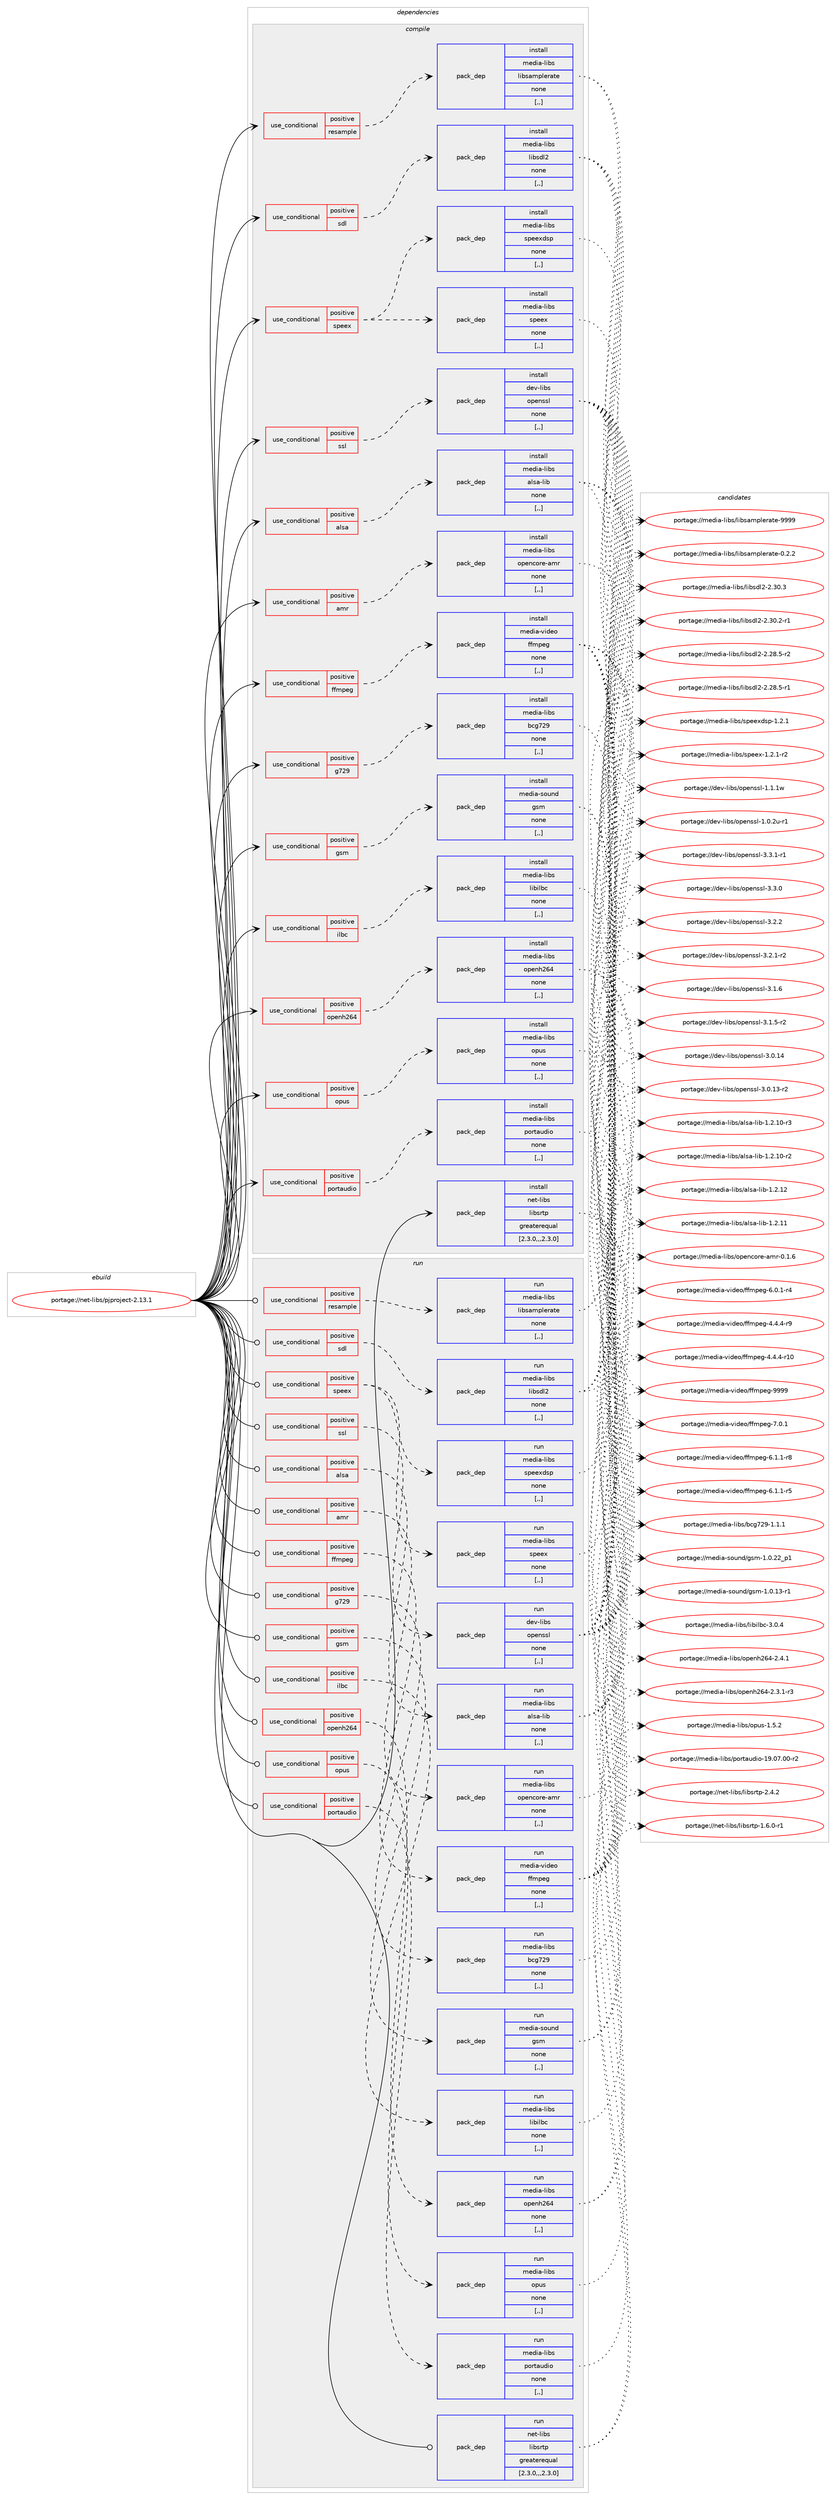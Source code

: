 digraph prolog {

# *************
# Graph options
# *************

newrank=true;
concentrate=true;
compound=true;
graph [rankdir=LR,fontname=Helvetica,fontsize=10,ranksep=1.5];#, ranksep=2.5, nodesep=0.2];
edge  [arrowhead=vee];
node  [fontname=Helvetica,fontsize=10];

# **********
# The ebuild
# **********

subgraph cluster_leftcol {
color=gray;
label=<<i>ebuild</i>>;
id [label="portage://net-libs/pjproject-2.13.1", color=red, width=4, href="../net-libs/pjproject-2.13.1.svg"];
}

# ****************
# The dependencies
# ****************

subgraph cluster_midcol {
color=gray;
label=<<i>dependencies</i>>;
subgraph cluster_compile {
fillcolor="#eeeeee";
style=filled;
label=<<i>compile</i>>;
subgraph cond94335 {
dependency361276 [label=<<TABLE BORDER="0" CELLBORDER="1" CELLSPACING="0" CELLPADDING="4"><TR><TD ROWSPAN="3" CELLPADDING="10">use_conditional</TD></TR><TR><TD>positive</TD></TR><TR><TD>alsa</TD></TR></TABLE>>, shape=none, color=red];
subgraph pack264283 {
dependency361277 [label=<<TABLE BORDER="0" CELLBORDER="1" CELLSPACING="0" CELLPADDING="4" WIDTH="220"><TR><TD ROWSPAN="6" CELLPADDING="30">pack_dep</TD></TR><TR><TD WIDTH="110">install</TD></TR><TR><TD>media-libs</TD></TR><TR><TD>alsa-lib</TD></TR><TR><TD>none</TD></TR><TR><TD>[,,]</TD></TR></TABLE>>, shape=none, color=blue];
}
dependency361276:e -> dependency361277:w [weight=20,style="dashed",arrowhead="vee"];
}
id:e -> dependency361276:w [weight=20,style="solid",arrowhead="vee"];
subgraph cond94336 {
dependency361278 [label=<<TABLE BORDER="0" CELLBORDER="1" CELLSPACING="0" CELLPADDING="4"><TR><TD ROWSPAN="3" CELLPADDING="10">use_conditional</TD></TR><TR><TD>positive</TD></TR><TR><TD>amr</TD></TR></TABLE>>, shape=none, color=red];
subgraph pack264284 {
dependency361279 [label=<<TABLE BORDER="0" CELLBORDER="1" CELLSPACING="0" CELLPADDING="4" WIDTH="220"><TR><TD ROWSPAN="6" CELLPADDING="30">pack_dep</TD></TR><TR><TD WIDTH="110">install</TD></TR><TR><TD>media-libs</TD></TR><TR><TD>opencore-amr</TD></TR><TR><TD>none</TD></TR><TR><TD>[,,]</TD></TR></TABLE>>, shape=none, color=blue];
}
dependency361278:e -> dependency361279:w [weight=20,style="dashed",arrowhead="vee"];
}
id:e -> dependency361278:w [weight=20,style="solid",arrowhead="vee"];
subgraph cond94337 {
dependency361280 [label=<<TABLE BORDER="0" CELLBORDER="1" CELLSPACING="0" CELLPADDING="4"><TR><TD ROWSPAN="3" CELLPADDING="10">use_conditional</TD></TR><TR><TD>positive</TD></TR><TR><TD>ffmpeg</TD></TR></TABLE>>, shape=none, color=red];
subgraph pack264285 {
dependency361281 [label=<<TABLE BORDER="0" CELLBORDER="1" CELLSPACING="0" CELLPADDING="4" WIDTH="220"><TR><TD ROWSPAN="6" CELLPADDING="30">pack_dep</TD></TR><TR><TD WIDTH="110">install</TD></TR><TR><TD>media-video</TD></TR><TR><TD>ffmpeg</TD></TR><TR><TD>none</TD></TR><TR><TD>[,,]</TD></TR></TABLE>>, shape=none, color=blue];
}
dependency361280:e -> dependency361281:w [weight=20,style="dashed",arrowhead="vee"];
}
id:e -> dependency361280:w [weight=20,style="solid",arrowhead="vee"];
subgraph cond94338 {
dependency361282 [label=<<TABLE BORDER="0" CELLBORDER="1" CELLSPACING="0" CELLPADDING="4"><TR><TD ROWSPAN="3" CELLPADDING="10">use_conditional</TD></TR><TR><TD>positive</TD></TR><TR><TD>g729</TD></TR></TABLE>>, shape=none, color=red];
subgraph pack264286 {
dependency361283 [label=<<TABLE BORDER="0" CELLBORDER="1" CELLSPACING="0" CELLPADDING="4" WIDTH="220"><TR><TD ROWSPAN="6" CELLPADDING="30">pack_dep</TD></TR><TR><TD WIDTH="110">install</TD></TR><TR><TD>media-libs</TD></TR><TR><TD>bcg729</TD></TR><TR><TD>none</TD></TR><TR><TD>[,,]</TD></TR></TABLE>>, shape=none, color=blue];
}
dependency361282:e -> dependency361283:w [weight=20,style="dashed",arrowhead="vee"];
}
id:e -> dependency361282:w [weight=20,style="solid",arrowhead="vee"];
subgraph cond94339 {
dependency361284 [label=<<TABLE BORDER="0" CELLBORDER="1" CELLSPACING="0" CELLPADDING="4"><TR><TD ROWSPAN="3" CELLPADDING="10">use_conditional</TD></TR><TR><TD>positive</TD></TR><TR><TD>gsm</TD></TR></TABLE>>, shape=none, color=red];
subgraph pack264287 {
dependency361285 [label=<<TABLE BORDER="0" CELLBORDER="1" CELLSPACING="0" CELLPADDING="4" WIDTH="220"><TR><TD ROWSPAN="6" CELLPADDING="30">pack_dep</TD></TR><TR><TD WIDTH="110">install</TD></TR><TR><TD>media-sound</TD></TR><TR><TD>gsm</TD></TR><TR><TD>none</TD></TR><TR><TD>[,,]</TD></TR></TABLE>>, shape=none, color=blue];
}
dependency361284:e -> dependency361285:w [weight=20,style="dashed",arrowhead="vee"];
}
id:e -> dependency361284:w [weight=20,style="solid",arrowhead="vee"];
subgraph cond94340 {
dependency361286 [label=<<TABLE BORDER="0" CELLBORDER="1" CELLSPACING="0" CELLPADDING="4"><TR><TD ROWSPAN="3" CELLPADDING="10">use_conditional</TD></TR><TR><TD>positive</TD></TR><TR><TD>ilbc</TD></TR></TABLE>>, shape=none, color=red];
subgraph pack264288 {
dependency361287 [label=<<TABLE BORDER="0" CELLBORDER="1" CELLSPACING="0" CELLPADDING="4" WIDTH="220"><TR><TD ROWSPAN="6" CELLPADDING="30">pack_dep</TD></TR><TR><TD WIDTH="110">install</TD></TR><TR><TD>media-libs</TD></TR><TR><TD>libilbc</TD></TR><TR><TD>none</TD></TR><TR><TD>[,,]</TD></TR></TABLE>>, shape=none, color=blue];
}
dependency361286:e -> dependency361287:w [weight=20,style="dashed",arrowhead="vee"];
}
id:e -> dependency361286:w [weight=20,style="solid",arrowhead="vee"];
subgraph cond94341 {
dependency361288 [label=<<TABLE BORDER="0" CELLBORDER="1" CELLSPACING="0" CELLPADDING="4"><TR><TD ROWSPAN="3" CELLPADDING="10">use_conditional</TD></TR><TR><TD>positive</TD></TR><TR><TD>openh264</TD></TR></TABLE>>, shape=none, color=red];
subgraph pack264289 {
dependency361289 [label=<<TABLE BORDER="0" CELLBORDER="1" CELLSPACING="0" CELLPADDING="4" WIDTH="220"><TR><TD ROWSPAN="6" CELLPADDING="30">pack_dep</TD></TR><TR><TD WIDTH="110">install</TD></TR><TR><TD>media-libs</TD></TR><TR><TD>openh264</TD></TR><TR><TD>none</TD></TR><TR><TD>[,,]</TD></TR></TABLE>>, shape=none, color=blue];
}
dependency361288:e -> dependency361289:w [weight=20,style="dashed",arrowhead="vee"];
}
id:e -> dependency361288:w [weight=20,style="solid",arrowhead="vee"];
subgraph cond94342 {
dependency361290 [label=<<TABLE BORDER="0" CELLBORDER="1" CELLSPACING="0" CELLPADDING="4"><TR><TD ROWSPAN="3" CELLPADDING="10">use_conditional</TD></TR><TR><TD>positive</TD></TR><TR><TD>opus</TD></TR></TABLE>>, shape=none, color=red];
subgraph pack264290 {
dependency361291 [label=<<TABLE BORDER="0" CELLBORDER="1" CELLSPACING="0" CELLPADDING="4" WIDTH="220"><TR><TD ROWSPAN="6" CELLPADDING="30">pack_dep</TD></TR><TR><TD WIDTH="110">install</TD></TR><TR><TD>media-libs</TD></TR><TR><TD>opus</TD></TR><TR><TD>none</TD></TR><TR><TD>[,,]</TD></TR></TABLE>>, shape=none, color=blue];
}
dependency361290:e -> dependency361291:w [weight=20,style="dashed",arrowhead="vee"];
}
id:e -> dependency361290:w [weight=20,style="solid",arrowhead="vee"];
subgraph cond94343 {
dependency361292 [label=<<TABLE BORDER="0" CELLBORDER="1" CELLSPACING="0" CELLPADDING="4"><TR><TD ROWSPAN="3" CELLPADDING="10">use_conditional</TD></TR><TR><TD>positive</TD></TR><TR><TD>portaudio</TD></TR></TABLE>>, shape=none, color=red];
subgraph pack264291 {
dependency361293 [label=<<TABLE BORDER="0" CELLBORDER="1" CELLSPACING="0" CELLPADDING="4" WIDTH="220"><TR><TD ROWSPAN="6" CELLPADDING="30">pack_dep</TD></TR><TR><TD WIDTH="110">install</TD></TR><TR><TD>media-libs</TD></TR><TR><TD>portaudio</TD></TR><TR><TD>none</TD></TR><TR><TD>[,,]</TD></TR></TABLE>>, shape=none, color=blue];
}
dependency361292:e -> dependency361293:w [weight=20,style="dashed",arrowhead="vee"];
}
id:e -> dependency361292:w [weight=20,style="solid",arrowhead="vee"];
subgraph cond94344 {
dependency361294 [label=<<TABLE BORDER="0" CELLBORDER="1" CELLSPACING="0" CELLPADDING="4"><TR><TD ROWSPAN="3" CELLPADDING="10">use_conditional</TD></TR><TR><TD>positive</TD></TR><TR><TD>resample</TD></TR></TABLE>>, shape=none, color=red];
subgraph pack264292 {
dependency361295 [label=<<TABLE BORDER="0" CELLBORDER="1" CELLSPACING="0" CELLPADDING="4" WIDTH="220"><TR><TD ROWSPAN="6" CELLPADDING="30">pack_dep</TD></TR><TR><TD WIDTH="110">install</TD></TR><TR><TD>media-libs</TD></TR><TR><TD>libsamplerate</TD></TR><TR><TD>none</TD></TR><TR><TD>[,,]</TD></TR></TABLE>>, shape=none, color=blue];
}
dependency361294:e -> dependency361295:w [weight=20,style="dashed",arrowhead="vee"];
}
id:e -> dependency361294:w [weight=20,style="solid",arrowhead="vee"];
subgraph cond94345 {
dependency361296 [label=<<TABLE BORDER="0" CELLBORDER="1" CELLSPACING="0" CELLPADDING="4"><TR><TD ROWSPAN="3" CELLPADDING="10">use_conditional</TD></TR><TR><TD>positive</TD></TR><TR><TD>sdl</TD></TR></TABLE>>, shape=none, color=red];
subgraph pack264293 {
dependency361297 [label=<<TABLE BORDER="0" CELLBORDER="1" CELLSPACING="0" CELLPADDING="4" WIDTH="220"><TR><TD ROWSPAN="6" CELLPADDING="30">pack_dep</TD></TR><TR><TD WIDTH="110">install</TD></TR><TR><TD>media-libs</TD></TR><TR><TD>libsdl2</TD></TR><TR><TD>none</TD></TR><TR><TD>[,,]</TD></TR></TABLE>>, shape=none, color=blue];
}
dependency361296:e -> dependency361297:w [weight=20,style="dashed",arrowhead="vee"];
}
id:e -> dependency361296:w [weight=20,style="solid",arrowhead="vee"];
subgraph cond94346 {
dependency361298 [label=<<TABLE BORDER="0" CELLBORDER="1" CELLSPACING="0" CELLPADDING="4"><TR><TD ROWSPAN="3" CELLPADDING="10">use_conditional</TD></TR><TR><TD>positive</TD></TR><TR><TD>speex</TD></TR></TABLE>>, shape=none, color=red];
subgraph pack264294 {
dependency361299 [label=<<TABLE BORDER="0" CELLBORDER="1" CELLSPACING="0" CELLPADDING="4" WIDTH="220"><TR><TD ROWSPAN="6" CELLPADDING="30">pack_dep</TD></TR><TR><TD WIDTH="110">install</TD></TR><TR><TD>media-libs</TD></TR><TR><TD>speex</TD></TR><TR><TD>none</TD></TR><TR><TD>[,,]</TD></TR></TABLE>>, shape=none, color=blue];
}
dependency361298:e -> dependency361299:w [weight=20,style="dashed",arrowhead="vee"];
subgraph pack264295 {
dependency361300 [label=<<TABLE BORDER="0" CELLBORDER="1" CELLSPACING="0" CELLPADDING="4" WIDTH="220"><TR><TD ROWSPAN="6" CELLPADDING="30">pack_dep</TD></TR><TR><TD WIDTH="110">install</TD></TR><TR><TD>media-libs</TD></TR><TR><TD>speexdsp</TD></TR><TR><TD>none</TD></TR><TR><TD>[,,]</TD></TR></TABLE>>, shape=none, color=blue];
}
dependency361298:e -> dependency361300:w [weight=20,style="dashed",arrowhead="vee"];
}
id:e -> dependency361298:w [weight=20,style="solid",arrowhead="vee"];
subgraph cond94347 {
dependency361301 [label=<<TABLE BORDER="0" CELLBORDER="1" CELLSPACING="0" CELLPADDING="4"><TR><TD ROWSPAN="3" CELLPADDING="10">use_conditional</TD></TR><TR><TD>positive</TD></TR><TR><TD>ssl</TD></TR></TABLE>>, shape=none, color=red];
subgraph pack264296 {
dependency361302 [label=<<TABLE BORDER="0" CELLBORDER="1" CELLSPACING="0" CELLPADDING="4" WIDTH="220"><TR><TD ROWSPAN="6" CELLPADDING="30">pack_dep</TD></TR><TR><TD WIDTH="110">install</TD></TR><TR><TD>dev-libs</TD></TR><TR><TD>openssl</TD></TR><TR><TD>none</TD></TR><TR><TD>[,,]</TD></TR></TABLE>>, shape=none, color=blue];
}
dependency361301:e -> dependency361302:w [weight=20,style="dashed",arrowhead="vee"];
}
id:e -> dependency361301:w [weight=20,style="solid",arrowhead="vee"];
subgraph pack264297 {
dependency361303 [label=<<TABLE BORDER="0" CELLBORDER="1" CELLSPACING="0" CELLPADDING="4" WIDTH="220"><TR><TD ROWSPAN="6" CELLPADDING="30">pack_dep</TD></TR><TR><TD WIDTH="110">install</TD></TR><TR><TD>net-libs</TD></TR><TR><TD>libsrtp</TD></TR><TR><TD>greaterequal</TD></TR><TR><TD>[2.3.0,,,2.3.0]</TD></TR></TABLE>>, shape=none, color=blue];
}
id:e -> dependency361303:w [weight=20,style="solid",arrowhead="vee"];
}
subgraph cluster_compileandrun {
fillcolor="#eeeeee";
style=filled;
label=<<i>compile and run</i>>;
}
subgraph cluster_run {
fillcolor="#eeeeee";
style=filled;
label=<<i>run</i>>;
subgraph cond94348 {
dependency361304 [label=<<TABLE BORDER="0" CELLBORDER="1" CELLSPACING="0" CELLPADDING="4"><TR><TD ROWSPAN="3" CELLPADDING="10">use_conditional</TD></TR><TR><TD>positive</TD></TR><TR><TD>alsa</TD></TR></TABLE>>, shape=none, color=red];
subgraph pack264298 {
dependency361305 [label=<<TABLE BORDER="0" CELLBORDER="1" CELLSPACING="0" CELLPADDING="4" WIDTH="220"><TR><TD ROWSPAN="6" CELLPADDING="30">pack_dep</TD></TR><TR><TD WIDTH="110">run</TD></TR><TR><TD>media-libs</TD></TR><TR><TD>alsa-lib</TD></TR><TR><TD>none</TD></TR><TR><TD>[,,]</TD></TR></TABLE>>, shape=none, color=blue];
}
dependency361304:e -> dependency361305:w [weight=20,style="dashed",arrowhead="vee"];
}
id:e -> dependency361304:w [weight=20,style="solid",arrowhead="odot"];
subgraph cond94349 {
dependency361306 [label=<<TABLE BORDER="0" CELLBORDER="1" CELLSPACING="0" CELLPADDING="4"><TR><TD ROWSPAN="3" CELLPADDING="10">use_conditional</TD></TR><TR><TD>positive</TD></TR><TR><TD>amr</TD></TR></TABLE>>, shape=none, color=red];
subgraph pack264299 {
dependency361307 [label=<<TABLE BORDER="0" CELLBORDER="1" CELLSPACING="0" CELLPADDING="4" WIDTH="220"><TR><TD ROWSPAN="6" CELLPADDING="30">pack_dep</TD></TR><TR><TD WIDTH="110">run</TD></TR><TR><TD>media-libs</TD></TR><TR><TD>opencore-amr</TD></TR><TR><TD>none</TD></TR><TR><TD>[,,]</TD></TR></TABLE>>, shape=none, color=blue];
}
dependency361306:e -> dependency361307:w [weight=20,style="dashed",arrowhead="vee"];
}
id:e -> dependency361306:w [weight=20,style="solid",arrowhead="odot"];
subgraph cond94350 {
dependency361308 [label=<<TABLE BORDER="0" CELLBORDER="1" CELLSPACING="0" CELLPADDING="4"><TR><TD ROWSPAN="3" CELLPADDING="10">use_conditional</TD></TR><TR><TD>positive</TD></TR><TR><TD>ffmpeg</TD></TR></TABLE>>, shape=none, color=red];
subgraph pack264300 {
dependency361309 [label=<<TABLE BORDER="0" CELLBORDER="1" CELLSPACING="0" CELLPADDING="4" WIDTH="220"><TR><TD ROWSPAN="6" CELLPADDING="30">pack_dep</TD></TR><TR><TD WIDTH="110">run</TD></TR><TR><TD>media-video</TD></TR><TR><TD>ffmpeg</TD></TR><TR><TD>none</TD></TR><TR><TD>[,,]</TD></TR></TABLE>>, shape=none, color=blue];
}
dependency361308:e -> dependency361309:w [weight=20,style="dashed",arrowhead="vee"];
}
id:e -> dependency361308:w [weight=20,style="solid",arrowhead="odot"];
subgraph cond94351 {
dependency361310 [label=<<TABLE BORDER="0" CELLBORDER="1" CELLSPACING="0" CELLPADDING="4"><TR><TD ROWSPAN="3" CELLPADDING="10">use_conditional</TD></TR><TR><TD>positive</TD></TR><TR><TD>g729</TD></TR></TABLE>>, shape=none, color=red];
subgraph pack264301 {
dependency361311 [label=<<TABLE BORDER="0" CELLBORDER="1" CELLSPACING="0" CELLPADDING="4" WIDTH="220"><TR><TD ROWSPAN="6" CELLPADDING="30">pack_dep</TD></TR><TR><TD WIDTH="110">run</TD></TR><TR><TD>media-libs</TD></TR><TR><TD>bcg729</TD></TR><TR><TD>none</TD></TR><TR><TD>[,,]</TD></TR></TABLE>>, shape=none, color=blue];
}
dependency361310:e -> dependency361311:w [weight=20,style="dashed",arrowhead="vee"];
}
id:e -> dependency361310:w [weight=20,style="solid",arrowhead="odot"];
subgraph cond94352 {
dependency361312 [label=<<TABLE BORDER="0" CELLBORDER="1" CELLSPACING="0" CELLPADDING="4"><TR><TD ROWSPAN="3" CELLPADDING="10">use_conditional</TD></TR><TR><TD>positive</TD></TR><TR><TD>gsm</TD></TR></TABLE>>, shape=none, color=red];
subgraph pack264302 {
dependency361313 [label=<<TABLE BORDER="0" CELLBORDER="1" CELLSPACING="0" CELLPADDING="4" WIDTH="220"><TR><TD ROWSPAN="6" CELLPADDING="30">pack_dep</TD></TR><TR><TD WIDTH="110">run</TD></TR><TR><TD>media-sound</TD></TR><TR><TD>gsm</TD></TR><TR><TD>none</TD></TR><TR><TD>[,,]</TD></TR></TABLE>>, shape=none, color=blue];
}
dependency361312:e -> dependency361313:w [weight=20,style="dashed",arrowhead="vee"];
}
id:e -> dependency361312:w [weight=20,style="solid",arrowhead="odot"];
subgraph cond94353 {
dependency361314 [label=<<TABLE BORDER="0" CELLBORDER="1" CELLSPACING="0" CELLPADDING="4"><TR><TD ROWSPAN="3" CELLPADDING="10">use_conditional</TD></TR><TR><TD>positive</TD></TR><TR><TD>ilbc</TD></TR></TABLE>>, shape=none, color=red];
subgraph pack264303 {
dependency361315 [label=<<TABLE BORDER="0" CELLBORDER="1" CELLSPACING="0" CELLPADDING="4" WIDTH="220"><TR><TD ROWSPAN="6" CELLPADDING="30">pack_dep</TD></TR><TR><TD WIDTH="110">run</TD></TR><TR><TD>media-libs</TD></TR><TR><TD>libilbc</TD></TR><TR><TD>none</TD></TR><TR><TD>[,,]</TD></TR></TABLE>>, shape=none, color=blue];
}
dependency361314:e -> dependency361315:w [weight=20,style="dashed",arrowhead="vee"];
}
id:e -> dependency361314:w [weight=20,style="solid",arrowhead="odot"];
subgraph cond94354 {
dependency361316 [label=<<TABLE BORDER="0" CELLBORDER="1" CELLSPACING="0" CELLPADDING="4"><TR><TD ROWSPAN="3" CELLPADDING="10">use_conditional</TD></TR><TR><TD>positive</TD></TR><TR><TD>openh264</TD></TR></TABLE>>, shape=none, color=red];
subgraph pack264304 {
dependency361317 [label=<<TABLE BORDER="0" CELLBORDER="1" CELLSPACING="0" CELLPADDING="4" WIDTH="220"><TR><TD ROWSPAN="6" CELLPADDING="30">pack_dep</TD></TR><TR><TD WIDTH="110">run</TD></TR><TR><TD>media-libs</TD></TR><TR><TD>openh264</TD></TR><TR><TD>none</TD></TR><TR><TD>[,,]</TD></TR></TABLE>>, shape=none, color=blue];
}
dependency361316:e -> dependency361317:w [weight=20,style="dashed",arrowhead="vee"];
}
id:e -> dependency361316:w [weight=20,style="solid",arrowhead="odot"];
subgraph cond94355 {
dependency361318 [label=<<TABLE BORDER="0" CELLBORDER="1" CELLSPACING="0" CELLPADDING="4"><TR><TD ROWSPAN="3" CELLPADDING="10">use_conditional</TD></TR><TR><TD>positive</TD></TR><TR><TD>opus</TD></TR></TABLE>>, shape=none, color=red];
subgraph pack264305 {
dependency361319 [label=<<TABLE BORDER="0" CELLBORDER="1" CELLSPACING="0" CELLPADDING="4" WIDTH="220"><TR><TD ROWSPAN="6" CELLPADDING="30">pack_dep</TD></TR><TR><TD WIDTH="110">run</TD></TR><TR><TD>media-libs</TD></TR><TR><TD>opus</TD></TR><TR><TD>none</TD></TR><TR><TD>[,,]</TD></TR></TABLE>>, shape=none, color=blue];
}
dependency361318:e -> dependency361319:w [weight=20,style="dashed",arrowhead="vee"];
}
id:e -> dependency361318:w [weight=20,style="solid",arrowhead="odot"];
subgraph cond94356 {
dependency361320 [label=<<TABLE BORDER="0" CELLBORDER="1" CELLSPACING="0" CELLPADDING="4"><TR><TD ROWSPAN="3" CELLPADDING="10">use_conditional</TD></TR><TR><TD>positive</TD></TR><TR><TD>portaudio</TD></TR></TABLE>>, shape=none, color=red];
subgraph pack264306 {
dependency361321 [label=<<TABLE BORDER="0" CELLBORDER="1" CELLSPACING="0" CELLPADDING="4" WIDTH="220"><TR><TD ROWSPAN="6" CELLPADDING="30">pack_dep</TD></TR><TR><TD WIDTH="110">run</TD></TR><TR><TD>media-libs</TD></TR><TR><TD>portaudio</TD></TR><TR><TD>none</TD></TR><TR><TD>[,,]</TD></TR></TABLE>>, shape=none, color=blue];
}
dependency361320:e -> dependency361321:w [weight=20,style="dashed",arrowhead="vee"];
}
id:e -> dependency361320:w [weight=20,style="solid",arrowhead="odot"];
subgraph cond94357 {
dependency361322 [label=<<TABLE BORDER="0" CELLBORDER="1" CELLSPACING="0" CELLPADDING="4"><TR><TD ROWSPAN="3" CELLPADDING="10">use_conditional</TD></TR><TR><TD>positive</TD></TR><TR><TD>resample</TD></TR></TABLE>>, shape=none, color=red];
subgraph pack264307 {
dependency361323 [label=<<TABLE BORDER="0" CELLBORDER="1" CELLSPACING="0" CELLPADDING="4" WIDTH="220"><TR><TD ROWSPAN="6" CELLPADDING="30">pack_dep</TD></TR><TR><TD WIDTH="110">run</TD></TR><TR><TD>media-libs</TD></TR><TR><TD>libsamplerate</TD></TR><TR><TD>none</TD></TR><TR><TD>[,,]</TD></TR></TABLE>>, shape=none, color=blue];
}
dependency361322:e -> dependency361323:w [weight=20,style="dashed",arrowhead="vee"];
}
id:e -> dependency361322:w [weight=20,style="solid",arrowhead="odot"];
subgraph cond94358 {
dependency361324 [label=<<TABLE BORDER="0" CELLBORDER="1" CELLSPACING="0" CELLPADDING="4"><TR><TD ROWSPAN="3" CELLPADDING="10">use_conditional</TD></TR><TR><TD>positive</TD></TR><TR><TD>sdl</TD></TR></TABLE>>, shape=none, color=red];
subgraph pack264308 {
dependency361325 [label=<<TABLE BORDER="0" CELLBORDER="1" CELLSPACING="0" CELLPADDING="4" WIDTH="220"><TR><TD ROWSPAN="6" CELLPADDING="30">pack_dep</TD></TR><TR><TD WIDTH="110">run</TD></TR><TR><TD>media-libs</TD></TR><TR><TD>libsdl2</TD></TR><TR><TD>none</TD></TR><TR><TD>[,,]</TD></TR></TABLE>>, shape=none, color=blue];
}
dependency361324:e -> dependency361325:w [weight=20,style="dashed",arrowhead="vee"];
}
id:e -> dependency361324:w [weight=20,style="solid",arrowhead="odot"];
subgraph cond94359 {
dependency361326 [label=<<TABLE BORDER="0" CELLBORDER="1" CELLSPACING="0" CELLPADDING="4"><TR><TD ROWSPAN="3" CELLPADDING="10">use_conditional</TD></TR><TR><TD>positive</TD></TR><TR><TD>speex</TD></TR></TABLE>>, shape=none, color=red];
subgraph pack264309 {
dependency361327 [label=<<TABLE BORDER="0" CELLBORDER="1" CELLSPACING="0" CELLPADDING="4" WIDTH="220"><TR><TD ROWSPAN="6" CELLPADDING="30">pack_dep</TD></TR><TR><TD WIDTH="110">run</TD></TR><TR><TD>media-libs</TD></TR><TR><TD>speex</TD></TR><TR><TD>none</TD></TR><TR><TD>[,,]</TD></TR></TABLE>>, shape=none, color=blue];
}
dependency361326:e -> dependency361327:w [weight=20,style="dashed",arrowhead="vee"];
subgraph pack264310 {
dependency361328 [label=<<TABLE BORDER="0" CELLBORDER="1" CELLSPACING="0" CELLPADDING="4" WIDTH="220"><TR><TD ROWSPAN="6" CELLPADDING="30">pack_dep</TD></TR><TR><TD WIDTH="110">run</TD></TR><TR><TD>media-libs</TD></TR><TR><TD>speexdsp</TD></TR><TR><TD>none</TD></TR><TR><TD>[,,]</TD></TR></TABLE>>, shape=none, color=blue];
}
dependency361326:e -> dependency361328:w [weight=20,style="dashed",arrowhead="vee"];
}
id:e -> dependency361326:w [weight=20,style="solid",arrowhead="odot"];
subgraph cond94360 {
dependency361329 [label=<<TABLE BORDER="0" CELLBORDER="1" CELLSPACING="0" CELLPADDING="4"><TR><TD ROWSPAN="3" CELLPADDING="10">use_conditional</TD></TR><TR><TD>positive</TD></TR><TR><TD>ssl</TD></TR></TABLE>>, shape=none, color=red];
subgraph pack264311 {
dependency361330 [label=<<TABLE BORDER="0" CELLBORDER="1" CELLSPACING="0" CELLPADDING="4" WIDTH="220"><TR><TD ROWSPAN="6" CELLPADDING="30">pack_dep</TD></TR><TR><TD WIDTH="110">run</TD></TR><TR><TD>dev-libs</TD></TR><TR><TD>openssl</TD></TR><TR><TD>none</TD></TR><TR><TD>[,,]</TD></TR></TABLE>>, shape=none, color=blue];
}
dependency361329:e -> dependency361330:w [weight=20,style="dashed",arrowhead="vee"];
}
id:e -> dependency361329:w [weight=20,style="solid",arrowhead="odot"];
subgraph pack264312 {
dependency361331 [label=<<TABLE BORDER="0" CELLBORDER="1" CELLSPACING="0" CELLPADDING="4" WIDTH="220"><TR><TD ROWSPAN="6" CELLPADDING="30">pack_dep</TD></TR><TR><TD WIDTH="110">run</TD></TR><TR><TD>net-libs</TD></TR><TR><TD>libsrtp</TD></TR><TR><TD>greaterequal</TD></TR><TR><TD>[2.3.0,,,2.3.0]</TD></TR></TABLE>>, shape=none, color=blue];
}
id:e -> dependency361331:w [weight=20,style="solid",arrowhead="odot"];
}
}

# **************
# The candidates
# **************

subgraph cluster_choices {
rank=same;
color=gray;
label=<<i>candidates</i>>;

subgraph choice264283 {
color=black;
nodesep=1;
choice109101100105974510810598115479710811597451081059845494650464950 [label="portage://media-libs/alsa-lib-1.2.12", color=red, width=4,href="../media-libs/alsa-lib-1.2.12.svg"];
choice109101100105974510810598115479710811597451081059845494650464949 [label="portage://media-libs/alsa-lib-1.2.11", color=red, width=4,href="../media-libs/alsa-lib-1.2.11.svg"];
choice1091011001059745108105981154797108115974510810598454946504649484511451 [label="portage://media-libs/alsa-lib-1.2.10-r3", color=red, width=4,href="../media-libs/alsa-lib-1.2.10-r3.svg"];
choice1091011001059745108105981154797108115974510810598454946504649484511450 [label="portage://media-libs/alsa-lib-1.2.10-r2", color=red, width=4,href="../media-libs/alsa-lib-1.2.10-r2.svg"];
dependency361277:e -> choice109101100105974510810598115479710811597451081059845494650464950:w [style=dotted,weight="100"];
dependency361277:e -> choice109101100105974510810598115479710811597451081059845494650464949:w [style=dotted,weight="100"];
dependency361277:e -> choice1091011001059745108105981154797108115974510810598454946504649484511451:w [style=dotted,weight="100"];
dependency361277:e -> choice1091011001059745108105981154797108115974510810598454946504649484511450:w [style=dotted,weight="100"];
}
subgraph choice264284 {
color=black;
nodesep=1;
choice10910110010597451081059811547111112101110991111141014597109114454846494654 [label="portage://media-libs/opencore-amr-0.1.6", color=red, width=4,href="../media-libs/opencore-amr-0.1.6.svg"];
dependency361279:e -> choice10910110010597451081059811547111112101110991111141014597109114454846494654:w [style=dotted,weight="100"];
}
subgraph choice264285 {
color=black;
nodesep=1;
choice1091011001059745118105100101111471021021091121011034557575757 [label="portage://media-video/ffmpeg-9999", color=red, width=4,href="../media-video/ffmpeg-9999.svg"];
choice109101100105974511810510010111147102102109112101103455546484649 [label="portage://media-video/ffmpeg-7.0.1", color=red, width=4,href="../media-video/ffmpeg-7.0.1.svg"];
choice1091011001059745118105100101111471021021091121011034554464946494511456 [label="portage://media-video/ffmpeg-6.1.1-r8", color=red, width=4,href="../media-video/ffmpeg-6.1.1-r8.svg"];
choice1091011001059745118105100101111471021021091121011034554464946494511453 [label="portage://media-video/ffmpeg-6.1.1-r5", color=red, width=4,href="../media-video/ffmpeg-6.1.1-r5.svg"];
choice1091011001059745118105100101111471021021091121011034554464846494511452 [label="portage://media-video/ffmpeg-6.0.1-r4", color=red, width=4,href="../media-video/ffmpeg-6.0.1-r4.svg"];
choice1091011001059745118105100101111471021021091121011034552465246524511457 [label="portage://media-video/ffmpeg-4.4.4-r9", color=red, width=4,href="../media-video/ffmpeg-4.4.4-r9.svg"];
choice109101100105974511810510010111147102102109112101103455246524652451144948 [label="portage://media-video/ffmpeg-4.4.4-r10", color=red, width=4,href="../media-video/ffmpeg-4.4.4-r10.svg"];
dependency361281:e -> choice1091011001059745118105100101111471021021091121011034557575757:w [style=dotted,weight="100"];
dependency361281:e -> choice109101100105974511810510010111147102102109112101103455546484649:w [style=dotted,weight="100"];
dependency361281:e -> choice1091011001059745118105100101111471021021091121011034554464946494511456:w [style=dotted,weight="100"];
dependency361281:e -> choice1091011001059745118105100101111471021021091121011034554464946494511453:w [style=dotted,weight="100"];
dependency361281:e -> choice1091011001059745118105100101111471021021091121011034554464846494511452:w [style=dotted,weight="100"];
dependency361281:e -> choice1091011001059745118105100101111471021021091121011034552465246524511457:w [style=dotted,weight="100"];
dependency361281:e -> choice109101100105974511810510010111147102102109112101103455246524652451144948:w [style=dotted,weight="100"];
}
subgraph choice264286 {
color=black;
nodesep=1;
choice109101100105974510810598115479899103555057454946494649 [label="portage://media-libs/bcg729-1.1.1", color=red, width=4,href="../media-libs/bcg729-1.1.1.svg"];
dependency361283:e -> choice109101100105974510810598115479899103555057454946494649:w [style=dotted,weight="100"];
}
subgraph choice264287 {
color=black;
nodesep=1;
choice109101100105974511511111711010047103115109454946484650509511249 [label="portage://media-sound/gsm-1.0.22_p1", color=red, width=4,href="../media-sound/gsm-1.0.22_p1.svg"];
choice109101100105974511511111711010047103115109454946484649514511449 [label="portage://media-sound/gsm-1.0.13-r1", color=red, width=4,href="../media-sound/gsm-1.0.13-r1.svg"];
dependency361285:e -> choice109101100105974511511111711010047103115109454946484650509511249:w [style=dotted,weight="100"];
dependency361285:e -> choice109101100105974511511111711010047103115109454946484649514511449:w [style=dotted,weight="100"];
}
subgraph choice264288 {
color=black;
nodesep=1;
choice10910110010597451081059811547108105981051089899455146484652 [label="portage://media-libs/libilbc-3.0.4", color=red, width=4,href="../media-libs/libilbc-3.0.4.svg"];
dependency361287:e -> choice10910110010597451081059811547108105981051089899455146484652:w [style=dotted,weight="100"];
}
subgraph choice264289 {
color=black;
nodesep=1;
choice10910110010597451081059811547111112101110104505452455046524649 [label="portage://media-libs/openh264-2.4.1", color=red, width=4,href="../media-libs/openh264-2.4.1.svg"];
choice109101100105974510810598115471111121011101045054524550465146494511451 [label="portage://media-libs/openh264-2.3.1-r3", color=red, width=4,href="../media-libs/openh264-2.3.1-r3.svg"];
dependency361289:e -> choice10910110010597451081059811547111112101110104505452455046524649:w [style=dotted,weight="100"];
dependency361289:e -> choice109101100105974510810598115471111121011101045054524550465146494511451:w [style=dotted,weight="100"];
}
subgraph choice264290 {
color=black;
nodesep=1;
choice10910110010597451081059811547111112117115454946534650 [label="portage://media-libs/opus-1.5.2", color=red, width=4,href="../media-libs/opus-1.5.2.svg"];
dependency361291:e -> choice10910110010597451081059811547111112117115454946534650:w [style=dotted,weight="100"];
}
subgraph choice264291 {
color=black;
nodesep=1;
choice10910110010597451081059811547112111114116971171001051114549574648554648484511450 [label="portage://media-libs/portaudio-19.07.00-r2", color=red, width=4,href="../media-libs/portaudio-19.07.00-r2.svg"];
dependency361293:e -> choice10910110010597451081059811547112111114116971171001051114549574648554648484511450:w [style=dotted,weight="100"];
}
subgraph choice264292 {
color=black;
nodesep=1;
choice109101100105974510810598115471081059811597109112108101114971161014557575757 [label="portage://media-libs/libsamplerate-9999", color=red, width=4,href="../media-libs/libsamplerate-9999.svg"];
choice10910110010597451081059811547108105981159710911210810111497116101454846504650 [label="portage://media-libs/libsamplerate-0.2.2", color=red, width=4,href="../media-libs/libsamplerate-0.2.2.svg"];
dependency361295:e -> choice109101100105974510810598115471081059811597109112108101114971161014557575757:w [style=dotted,weight="100"];
dependency361295:e -> choice10910110010597451081059811547108105981159710911210810111497116101454846504650:w [style=dotted,weight="100"];
}
subgraph choice264293 {
color=black;
nodesep=1;
choice10910110010597451081059811547108105981151001085045504651484651 [label="portage://media-libs/libsdl2-2.30.3", color=red, width=4,href="../media-libs/libsdl2-2.30.3.svg"];
choice109101100105974510810598115471081059811510010850455046514846504511449 [label="portage://media-libs/libsdl2-2.30.2-r1", color=red, width=4,href="../media-libs/libsdl2-2.30.2-r1.svg"];
choice109101100105974510810598115471081059811510010850455046505646534511450 [label="portage://media-libs/libsdl2-2.28.5-r2", color=red, width=4,href="../media-libs/libsdl2-2.28.5-r2.svg"];
choice109101100105974510810598115471081059811510010850455046505646534511449 [label="portage://media-libs/libsdl2-2.28.5-r1", color=red, width=4,href="../media-libs/libsdl2-2.28.5-r1.svg"];
dependency361297:e -> choice10910110010597451081059811547108105981151001085045504651484651:w [style=dotted,weight="100"];
dependency361297:e -> choice109101100105974510810598115471081059811510010850455046514846504511449:w [style=dotted,weight="100"];
dependency361297:e -> choice109101100105974510810598115471081059811510010850455046505646534511450:w [style=dotted,weight="100"];
dependency361297:e -> choice109101100105974510810598115471081059811510010850455046505646534511449:w [style=dotted,weight="100"];
}
subgraph choice264294 {
color=black;
nodesep=1;
choice109101100105974510810598115471151121011011204549465046494511450 [label="portage://media-libs/speex-1.2.1-r2", color=red, width=4,href="../media-libs/speex-1.2.1-r2.svg"];
dependency361299:e -> choice109101100105974510810598115471151121011011204549465046494511450:w [style=dotted,weight="100"];
}
subgraph choice264295 {
color=black;
nodesep=1;
choice10910110010597451081059811547115112101101120100115112454946504649 [label="portage://media-libs/speexdsp-1.2.1", color=red, width=4,href="../media-libs/speexdsp-1.2.1.svg"];
dependency361300:e -> choice10910110010597451081059811547115112101101120100115112454946504649:w [style=dotted,weight="100"];
}
subgraph choice264296 {
color=black;
nodesep=1;
choice1001011184510810598115471111121011101151151084551465146494511449 [label="portage://dev-libs/openssl-3.3.1-r1", color=red, width=4,href="../dev-libs/openssl-3.3.1-r1.svg"];
choice100101118451081059811547111112101110115115108455146514648 [label="portage://dev-libs/openssl-3.3.0", color=red, width=4,href="../dev-libs/openssl-3.3.0.svg"];
choice100101118451081059811547111112101110115115108455146504650 [label="portage://dev-libs/openssl-3.2.2", color=red, width=4,href="../dev-libs/openssl-3.2.2.svg"];
choice1001011184510810598115471111121011101151151084551465046494511450 [label="portage://dev-libs/openssl-3.2.1-r2", color=red, width=4,href="../dev-libs/openssl-3.2.1-r2.svg"];
choice100101118451081059811547111112101110115115108455146494654 [label="portage://dev-libs/openssl-3.1.6", color=red, width=4,href="../dev-libs/openssl-3.1.6.svg"];
choice1001011184510810598115471111121011101151151084551464946534511450 [label="portage://dev-libs/openssl-3.1.5-r2", color=red, width=4,href="../dev-libs/openssl-3.1.5-r2.svg"];
choice10010111845108105981154711111210111011511510845514648464952 [label="portage://dev-libs/openssl-3.0.14", color=red, width=4,href="../dev-libs/openssl-3.0.14.svg"];
choice100101118451081059811547111112101110115115108455146484649514511450 [label="portage://dev-libs/openssl-3.0.13-r2", color=red, width=4,href="../dev-libs/openssl-3.0.13-r2.svg"];
choice100101118451081059811547111112101110115115108454946494649119 [label="portage://dev-libs/openssl-1.1.1w", color=red, width=4,href="../dev-libs/openssl-1.1.1w.svg"];
choice1001011184510810598115471111121011101151151084549464846501174511449 [label="portage://dev-libs/openssl-1.0.2u-r1", color=red, width=4,href="../dev-libs/openssl-1.0.2u-r1.svg"];
dependency361302:e -> choice1001011184510810598115471111121011101151151084551465146494511449:w [style=dotted,weight="100"];
dependency361302:e -> choice100101118451081059811547111112101110115115108455146514648:w [style=dotted,weight="100"];
dependency361302:e -> choice100101118451081059811547111112101110115115108455146504650:w [style=dotted,weight="100"];
dependency361302:e -> choice1001011184510810598115471111121011101151151084551465046494511450:w [style=dotted,weight="100"];
dependency361302:e -> choice100101118451081059811547111112101110115115108455146494654:w [style=dotted,weight="100"];
dependency361302:e -> choice1001011184510810598115471111121011101151151084551464946534511450:w [style=dotted,weight="100"];
dependency361302:e -> choice10010111845108105981154711111210111011511510845514648464952:w [style=dotted,weight="100"];
dependency361302:e -> choice100101118451081059811547111112101110115115108455146484649514511450:w [style=dotted,weight="100"];
dependency361302:e -> choice100101118451081059811547111112101110115115108454946494649119:w [style=dotted,weight="100"];
dependency361302:e -> choice1001011184510810598115471111121011101151151084549464846501174511449:w [style=dotted,weight="100"];
}
subgraph choice264297 {
color=black;
nodesep=1;
choice11010111645108105981154710810598115114116112455046524650 [label="portage://net-libs/libsrtp-2.4.2", color=red, width=4,href="../net-libs/libsrtp-2.4.2.svg"];
choice110101116451081059811547108105981151141161124549465446484511449 [label="portage://net-libs/libsrtp-1.6.0-r1", color=red, width=4,href="../net-libs/libsrtp-1.6.0-r1.svg"];
dependency361303:e -> choice11010111645108105981154710810598115114116112455046524650:w [style=dotted,weight="100"];
dependency361303:e -> choice110101116451081059811547108105981151141161124549465446484511449:w [style=dotted,weight="100"];
}
subgraph choice264298 {
color=black;
nodesep=1;
choice109101100105974510810598115479710811597451081059845494650464950 [label="portage://media-libs/alsa-lib-1.2.12", color=red, width=4,href="../media-libs/alsa-lib-1.2.12.svg"];
choice109101100105974510810598115479710811597451081059845494650464949 [label="portage://media-libs/alsa-lib-1.2.11", color=red, width=4,href="../media-libs/alsa-lib-1.2.11.svg"];
choice1091011001059745108105981154797108115974510810598454946504649484511451 [label="portage://media-libs/alsa-lib-1.2.10-r3", color=red, width=4,href="../media-libs/alsa-lib-1.2.10-r3.svg"];
choice1091011001059745108105981154797108115974510810598454946504649484511450 [label="portage://media-libs/alsa-lib-1.2.10-r2", color=red, width=4,href="../media-libs/alsa-lib-1.2.10-r2.svg"];
dependency361305:e -> choice109101100105974510810598115479710811597451081059845494650464950:w [style=dotted,weight="100"];
dependency361305:e -> choice109101100105974510810598115479710811597451081059845494650464949:w [style=dotted,weight="100"];
dependency361305:e -> choice1091011001059745108105981154797108115974510810598454946504649484511451:w [style=dotted,weight="100"];
dependency361305:e -> choice1091011001059745108105981154797108115974510810598454946504649484511450:w [style=dotted,weight="100"];
}
subgraph choice264299 {
color=black;
nodesep=1;
choice10910110010597451081059811547111112101110991111141014597109114454846494654 [label="portage://media-libs/opencore-amr-0.1.6", color=red, width=4,href="../media-libs/opencore-amr-0.1.6.svg"];
dependency361307:e -> choice10910110010597451081059811547111112101110991111141014597109114454846494654:w [style=dotted,weight="100"];
}
subgraph choice264300 {
color=black;
nodesep=1;
choice1091011001059745118105100101111471021021091121011034557575757 [label="portage://media-video/ffmpeg-9999", color=red, width=4,href="../media-video/ffmpeg-9999.svg"];
choice109101100105974511810510010111147102102109112101103455546484649 [label="portage://media-video/ffmpeg-7.0.1", color=red, width=4,href="../media-video/ffmpeg-7.0.1.svg"];
choice1091011001059745118105100101111471021021091121011034554464946494511456 [label="portage://media-video/ffmpeg-6.1.1-r8", color=red, width=4,href="../media-video/ffmpeg-6.1.1-r8.svg"];
choice1091011001059745118105100101111471021021091121011034554464946494511453 [label="portage://media-video/ffmpeg-6.1.1-r5", color=red, width=4,href="../media-video/ffmpeg-6.1.1-r5.svg"];
choice1091011001059745118105100101111471021021091121011034554464846494511452 [label="portage://media-video/ffmpeg-6.0.1-r4", color=red, width=4,href="../media-video/ffmpeg-6.0.1-r4.svg"];
choice1091011001059745118105100101111471021021091121011034552465246524511457 [label="portage://media-video/ffmpeg-4.4.4-r9", color=red, width=4,href="../media-video/ffmpeg-4.4.4-r9.svg"];
choice109101100105974511810510010111147102102109112101103455246524652451144948 [label="portage://media-video/ffmpeg-4.4.4-r10", color=red, width=4,href="../media-video/ffmpeg-4.4.4-r10.svg"];
dependency361309:e -> choice1091011001059745118105100101111471021021091121011034557575757:w [style=dotted,weight="100"];
dependency361309:e -> choice109101100105974511810510010111147102102109112101103455546484649:w [style=dotted,weight="100"];
dependency361309:e -> choice1091011001059745118105100101111471021021091121011034554464946494511456:w [style=dotted,weight="100"];
dependency361309:e -> choice1091011001059745118105100101111471021021091121011034554464946494511453:w [style=dotted,weight="100"];
dependency361309:e -> choice1091011001059745118105100101111471021021091121011034554464846494511452:w [style=dotted,weight="100"];
dependency361309:e -> choice1091011001059745118105100101111471021021091121011034552465246524511457:w [style=dotted,weight="100"];
dependency361309:e -> choice109101100105974511810510010111147102102109112101103455246524652451144948:w [style=dotted,weight="100"];
}
subgraph choice264301 {
color=black;
nodesep=1;
choice109101100105974510810598115479899103555057454946494649 [label="portage://media-libs/bcg729-1.1.1", color=red, width=4,href="../media-libs/bcg729-1.1.1.svg"];
dependency361311:e -> choice109101100105974510810598115479899103555057454946494649:w [style=dotted,weight="100"];
}
subgraph choice264302 {
color=black;
nodesep=1;
choice109101100105974511511111711010047103115109454946484650509511249 [label="portage://media-sound/gsm-1.0.22_p1", color=red, width=4,href="../media-sound/gsm-1.0.22_p1.svg"];
choice109101100105974511511111711010047103115109454946484649514511449 [label="portage://media-sound/gsm-1.0.13-r1", color=red, width=4,href="../media-sound/gsm-1.0.13-r1.svg"];
dependency361313:e -> choice109101100105974511511111711010047103115109454946484650509511249:w [style=dotted,weight="100"];
dependency361313:e -> choice109101100105974511511111711010047103115109454946484649514511449:w [style=dotted,weight="100"];
}
subgraph choice264303 {
color=black;
nodesep=1;
choice10910110010597451081059811547108105981051089899455146484652 [label="portage://media-libs/libilbc-3.0.4", color=red, width=4,href="../media-libs/libilbc-3.0.4.svg"];
dependency361315:e -> choice10910110010597451081059811547108105981051089899455146484652:w [style=dotted,weight="100"];
}
subgraph choice264304 {
color=black;
nodesep=1;
choice10910110010597451081059811547111112101110104505452455046524649 [label="portage://media-libs/openh264-2.4.1", color=red, width=4,href="../media-libs/openh264-2.4.1.svg"];
choice109101100105974510810598115471111121011101045054524550465146494511451 [label="portage://media-libs/openh264-2.3.1-r3", color=red, width=4,href="../media-libs/openh264-2.3.1-r3.svg"];
dependency361317:e -> choice10910110010597451081059811547111112101110104505452455046524649:w [style=dotted,weight="100"];
dependency361317:e -> choice109101100105974510810598115471111121011101045054524550465146494511451:w [style=dotted,weight="100"];
}
subgraph choice264305 {
color=black;
nodesep=1;
choice10910110010597451081059811547111112117115454946534650 [label="portage://media-libs/opus-1.5.2", color=red, width=4,href="../media-libs/opus-1.5.2.svg"];
dependency361319:e -> choice10910110010597451081059811547111112117115454946534650:w [style=dotted,weight="100"];
}
subgraph choice264306 {
color=black;
nodesep=1;
choice10910110010597451081059811547112111114116971171001051114549574648554648484511450 [label="portage://media-libs/portaudio-19.07.00-r2", color=red, width=4,href="../media-libs/portaudio-19.07.00-r2.svg"];
dependency361321:e -> choice10910110010597451081059811547112111114116971171001051114549574648554648484511450:w [style=dotted,weight="100"];
}
subgraph choice264307 {
color=black;
nodesep=1;
choice109101100105974510810598115471081059811597109112108101114971161014557575757 [label="portage://media-libs/libsamplerate-9999", color=red, width=4,href="../media-libs/libsamplerate-9999.svg"];
choice10910110010597451081059811547108105981159710911210810111497116101454846504650 [label="portage://media-libs/libsamplerate-0.2.2", color=red, width=4,href="../media-libs/libsamplerate-0.2.2.svg"];
dependency361323:e -> choice109101100105974510810598115471081059811597109112108101114971161014557575757:w [style=dotted,weight="100"];
dependency361323:e -> choice10910110010597451081059811547108105981159710911210810111497116101454846504650:w [style=dotted,weight="100"];
}
subgraph choice264308 {
color=black;
nodesep=1;
choice10910110010597451081059811547108105981151001085045504651484651 [label="portage://media-libs/libsdl2-2.30.3", color=red, width=4,href="../media-libs/libsdl2-2.30.3.svg"];
choice109101100105974510810598115471081059811510010850455046514846504511449 [label="portage://media-libs/libsdl2-2.30.2-r1", color=red, width=4,href="../media-libs/libsdl2-2.30.2-r1.svg"];
choice109101100105974510810598115471081059811510010850455046505646534511450 [label="portage://media-libs/libsdl2-2.28.5-r2", color=red, width=4,href="../media-libs/libsdl2-2.28.5-r2.svg"];
choice109101100105974510810598115471081059811510010850455046505646534511449 [label="portage://media-libs/libsdl2-2.28.5-r1", color=red, width=4,href="../media-libs/libsdl2-2.28.5-r1.svg"];
dependency361325:e -> choice10910110010597451081059811547108105981151001085045504651484651:w [style=dotted,weight="100"];
dependency361325:e -> choice109101100105974510810598115471081059811510010850455046514846504511449:w [style=dotted,weight="100"];
dependency361325:e -> choice109101100105974510810598115471081059811510010850455046505646534511450:w [style=dotted,weight="100"];
dependency361325:e -> choice109101100105974510810598115471081059811510010850455046505646534511449:w [style=dotted,weight="100"];
}
subgraph choice264309 {
color=black;
nodesep=1;
choice109101100105974510810598115471151121011011204549465046494511450 [label="portage://media-libs/speex-1.2.1-r2", color=red, width=4,href="../media-libs/speex-1.2.1-r2.svg"];
dependency361327:e -> choice109101100105974510810598115471151121011011204549465046494511450:w [style=dotted,weight="100"];
}
subgraph choice264310 {
color=black;
nodesep=1;
choice10910110010597451081059811547115112101101120100115112454946504649 [label="portage://media-libs/speexdsp-1.2.1", color=red, width=4,href="../media-libs/speexdsp-1.2.1.svg"];
dependency361328:e -> choice10910110010597451081059811547115112101101120100115112454946504649:w [style=dotted,weight="100"];
}
subgraph choice264311 {
color=black;
nodesep=1;
choice1001011184510810598115471111121011101151151084551465146494511449 [label="portage://dev-libs/openssl-3.3.1-r1", color=red, width=4,href="../dev-libs/openssl-3.3.1-r1.svg"];
choice100101118451081059811547111112101110115115108455146514648 [label="portage://dev-libs/openssl-3.3.0", color=red, width=4,href="../dev-libs/openssl-3.3.0.svg"];
choice100101118451081059811547111112101110115115108455146504650 [label="portage://dev-libs/openssl-3.2.2", color=red, width=4,href="../dev-libs/openssl-3.2.2.svg"];
choice1001011184510810598115471111121011101151151084551465046494511450 [label="portage://dev-libs/openssl-3.2.1-r2", color=red, width=4,href="../dev-libs/openssl-3.2.1-r2.svg"];
choice100101118451081059811547111112101110115115108455146494654 [label="portage://dev-libs/openssl-3.1.6", color=red, width=4,href="../dev-libs/openssl-3.1.6.svg"];
choice1001011184510810598115471111121011101151151084551464946534511450 [label="portage://dev-libs/openssl-3.1.5-r2", color=red, width=4,href="../dev-libs/openssl-3.1.5-r2.svg"];
choice10010111845108105981154711111210111011511510845514648464952 [label="portage://dev-libs/openssl-3.0.14", color=red, width=4,href="../dev-libs/openssl-3.0.14.svg"];
choice100101118451081059811547111112101110115115108455146484649514511450 [label="portage://dev-libs/openssl-3.0.13-r2", color=red, width=4,href="../dev-libs/openssl-3.0.13-r2.svg"];
choice100101118451081059811547111112101110115115108454946494649119 [label="portage://dev-libs/openssl-1.1.1w", color=red, width=4,href="../dev-libs/openssl-1.1.1w.svg"];
choice1001011184510810598115471111121011101151151084549464846501174511449 [label="portage://dev-libs/openssl-1.0.2u-r1", color=red, width=4,href="../dev-libs/openssl-1.0.2u-r1.svg"];
dependency361330:e -> choice1001011184510810598115471111121011101151151084551465146494511449:w [style=dotted,weight="100"];
dependency361330:e -> choice100101118451081059811547111112101110115115108455146514648:w [style=dotted,weight="100"];
dependency361330:e -> choice100101118451081059811547111112101110115115108455146504650:w [style=dotted,weight="100"];
dependency361330:e -> choice1001011184510810598115471111121011101151151084551465046494511450:w [style=dotted,weight="100"];
dependency361330:e -> choice100101118451081059811547111112101110115115108455146494654:w [style=dotted,weight="100"];
dependency361330:e -> choice1001011184510810598115471111121011101151151084551464946534511450:w [style=dotted,weight="100"];
dependency361330:e -> choice10010111845108105981154711111210111011511510845514648464952:w [style=dotted,weight="100"];
dependency361330:e -> choice100101118451081059811547111112101110115115108455146484649514511450:w [style=dotted,weight="100"];
dependency361330:e -> choice100101118451081059811547111112101110115115108454946494649119:w [style=dotted,weight="100"];
dependency361330:e -> choice1001011184510810598115471111121011101151151084549464846501174511449:w [style=dotted,weight="100"];
}
subgraph choice264312 {
color=black;
nodesep=1;
choice11010111645108105981154710810598115114116112455046524650 [label="portage://net-libs/libsrtp-2.4.2", color=red, width=4,href="../net-libs/libsrtp-2.4.2.svg"];
choice110101116451081059811547108105981151141161124549465446484511449 [label="portage://net-libs/libsrtp-1.6.0-r1", color=red, width=4,href="../net-libs/libsrtp-1.6.0-r1.svg"];
dependency361331:e -> choice11010111645108105981154710810598115114116112455046524650:w [style=dotted,weight="100"];
dependency361331:e -> choice110101116451081059811547108105981151141161124549465446484511449:w [style=dotted,weight="100"];
}
}

}
